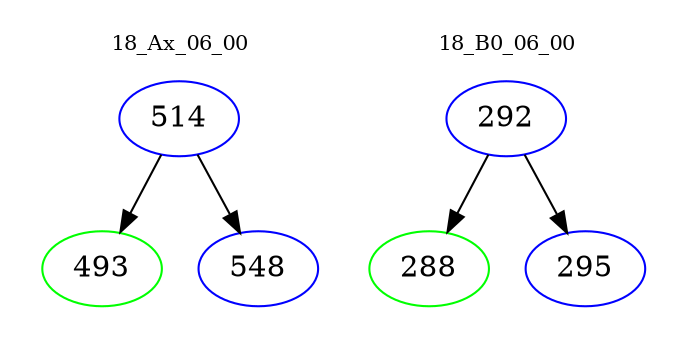 digraph{
subgraph cluster_0 {
color = white
label = "18_Ax_06_00";
fontsize=10;
T0_514 [label="514", color="blue"]
T0_514 -> T0_493 [color="black"]
T0_493 [label="493", color="green"]
T0_514 -> T0_548 [color="black"]
T0_548 [label="548", color="blue"]
}
subgraph cluster_1 {
color = white
label = "18_B0_06_00";
fontsize=10;
T1_292 [label="292", color="blue"]
T1_292 -> T1_288 [color="black"]
T1_288 [label="288", color="green"]
T1_292 -> T1_295 [color="black"]
T1_295 [label="295", color="blue"]
}
}
